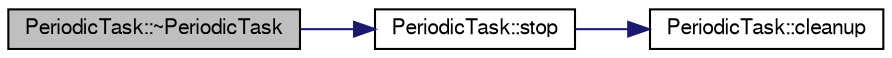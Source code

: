 digraph "PeriodicTask::~PeriodicTask"
{
  edge [fontname="FreeSans",fontsize="10",labelfontname="FreeSans",labelfontsize="10"];
  node [fontname="FreeSans",fontsize="10",shape=record];
  rankdir="LR";
  Node1 [label="PeriodicTask::~PeriodicTask",height=0.2,width=0.4,color="black", fillcolor="grey75", style="filled", fontcolor="black"];
  Node1 -> Node2 [color="midnightblue",fontsize="10",style="solid",fontname="FreeSans"];
  Node2 [label="PeriodicTask::stop",height=0.2,width=0.4,color="black", fillcolor="white", style="filled",URL="$de/d2f/class_periodic_task.html#ad24498c03bd938845244546d52dfa24b"];
  Node2 -> Node3 [color="midnightblue",fontsize="10",style="solid",fontname="FreeSans"];
  Node3 [label="PeriodicTask::cleanup",height=0.2,width=0.4,color="black", fillcolor="white", style="filled",URL="$de/d2f/class_periodic_task.html#a5b4d756df249cf8adda268d509390ef4"];
}
